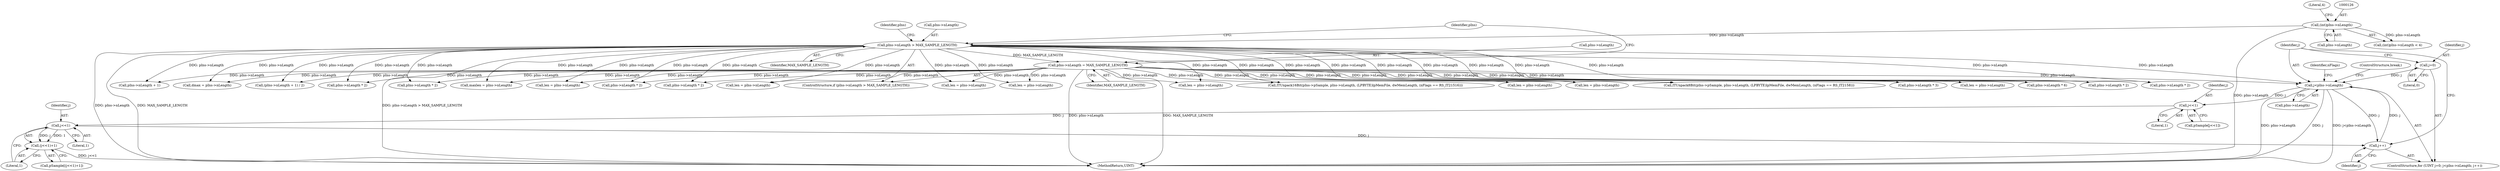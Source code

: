 digraph "0_gstreamer_bc2cdd57d549ab3ba59782e9b395d0cd683fd3ac@pointer" {
"1001368" [label="(Call,j<pIns->nLength)"];
"1001365" [label="(Call,j=0)"];
"1001373" [label="(Call,j++)"];
"1001468" [label="(Call,j<<1)"];
"1001460" [label="(Call,j<<1)"];
"1001368" [label="(Call,j<pIns->nLength)"];
"1000141" [label="(Call,pIns->nLength = MAX_SAMPLE_LENGTH)"];
"1000136" [label="(Call,pIns->nLength > MAX_SAMPLE_LENGTH)"];
"1000125" [label="(Call,(int)pIns->nLength)"];
"1001467" [label="(Call,(j<<1)+1)"];
"1000125" [label="(Call,(int)pIns->nLength)"];
"1001370" [label="(Call,pIns->nLength)"];
"1001366" [label="(Identifier,j)"];
"1001469" [label="(Identifier,j)"];
"1000998" [label="(Call,len = pIns->nLength)"];
"1001473" [label="(ControlStructure,break;)"];
"1000302" [label="(Call,(pIns->nLength + 1) / 2)"];
"1001468" [label="(Call,j<<1)"];
"1001700" [label="(Call,pIns->nLength * 6)"];
"1000141" [label="(Call,pIns->nLength = MAX_SAMPLE_LENGTH)"];
"1001089" [label="(Call,len = pIns->nLength)"];
"1000838" [label="(Call,len = pIns->nLength)"];
"1000202" [label="(Call,len = pIns->nLength)"];
"1000137" [label="(Call,pIns->nLength)"];
"1001368" [label="(Call,j<pIns->nLength)"];
"1001460" [label="(Call,j<<1)"];
"1001465" [label="(Call,pSample[(j<<1)+1])"];
"1000723" [label="(Call,len = pIns->nLength)"];
"1000303" [label="(Call,pIns->nLength + 1)"];
"1000127" [label="(Call,pIns->nLength)"];
"1000136" [label="(Call,pIns->nLength > MAX_SAMPLE_LENGTH)"];
"1002047" [label="(MethodReturn,UINT)"];
"1000145" [label="(Identifier,MAX_SAMPLE_LENGTH)"];
"1001380" [label="(Identifier,nFlags)"];
"1001995" [label="(Call,len = pIns->nLength)"];
"1000248" [label="(Call,len = pIns->nLength)"];
"1001367" [label="(Literal,0)"];
"1001529" [label="(Call,pIns->nLength * 3)"];
"1001369" [label="(Identifier,j)"];
"1001485" [label="(Call,maxlen = pIns->nLength)"];
"1001906" [label="(Call,len = pIns->nLength)"];
"1001374" [label="(Identifier,j)"];
"1001363" [label="(ControlStructure,for (UINT j=0; j<pIns->nLength; j++))"];
"1000401" [label="(Call,pIns->nLength * 2)"];
"1001467" [label="(Call,(j<<1)+1)"];
"1000622" [label="(Call,pIns->nLength * 2)"];
"1000124" [label="(Call,(int)pIns->nLength < 4)"];
"1000148" [label="(Identifier,pIns)"];
"1001212" [label="(Call,dmax = pIns->nLength)"];
"1000459" [label="(Call,pIns->nLength * 2)"];
"1001461" [label="(Identifier,j)"];
"1000142" [label="(Call,pIns->nLength)"];
"1000130" [label="(Literal,4)"];
"1001458" [label="(Call,pSample[j<<1])"];
"1000509" [label="(Call,pIns->nLength * 2)"];
"1000140" [label="(Identifier,MAX_SAMPLE_LENGTH)"];
"1000967" [label="(Call,ITUnpack16Bit(pIns->pSample, pIns->nLength, (LPBYTE)lpMemFile, dwMemLength, (nFlags == RS_IT21516)))"];
"1000952" [label="(Call,ITUnpack8Bit(pIns->pSample, pIns->nLength, (LPBYTE)lpMemFile, dwMemLength, (nFlags == RS_IT2158)))"];
"1001241" [label="(Call,pIns->nLength * 2)"];
"1001471" [label="(Literal,1)"];
"1000143" [label="(Identifier,pIns)"];
"1000573" [label="(Call,pIns->nLength * 2)"];
"1001462" [label="(Literal,1)"];
"1001365" [label="(Call,j=0)"];
"1001470" [label="(Literal,1)"];
"1001373" [label="(Call,j++)"];
"1000135" [label="(ControlStructure,if (pIns->nLength > MAX_SAMPLE_LENGTH))"];
"1001368" -> "1001363"  [label="AST: "];
"1001368" -> "1001370"  [label="CFG: "];
"1001369" -> "1001368"  [label="AST: "];
"1001370" -> "1001368"  [label="AST: "];
"1001380" -> "1001368"  [label="CFG: "];
"1001473" -> "1001368"  [label="CFG: "];
"1001368" -> "1002047"  [label="DDG: pIns->nLength"];
"1001368" -> "1002047"  [label="DDG: j"];
"1001368" -> "1002047"  [label="DDG: j<pIns->nLength"];
"1001365" -> "1001368"  [label="DDG: j"];
"1001373" -> "1001368"  [label="DDG: j"];
"1000141" -> "1001368"  [label="DDG: pIns->nLength"];
"1000136" -> "1001368"  [label="DDG: pIns->nLength"];
"1001368" -> "1001373"  [label="DDG: j"];
"1001368" -> "1001460"  [label="DDG: j"];
"1001365" -> "1001363"  [label="AST: "];
"1001365" -> "1001367"  [label="CFG: "];
"1001366" -> "1001365"  [label="AST: "];
"1001367" -> "1001365"  [label="AST: "];
"1001369" -> "1001365"  [label="CFG: "];
"1001373" -> "1001363"  [label="AST: "];
"1001373" -> "1001374"  [label="CFG: "];
"1001374" -> "1001373"  [label="AST: "];
"1001369" -> "1001373"  [label="CFG: "];
"1001468" -> "1001373"  [label="DDG: j"];
"1001468" -> "1001467"  [label="AST: "];
"1001468" -> "1001470"  [label="CFG: "];
"1001469" -> "1001468"  [label="AST: "];
"1001470" -> "1001468"  [label="AST: "];
"1001471" -> "1001468"  [label="CFG: "];
"1001468" -> "1001467"  [label="DDG: j"];
"1001468" -> "1001467"  [label="DDG: 1"];
"1001460" -> "1001468"  [label="DDG: j"];
"1001460" -> "1001458"  [label="AST: "];
"1001460" -> "1001462"  [label="CFG: "];
"1001461" -> "1001460"  [label="AST: "];
"1001462" -> "1001460"  [label="AST: "];
"1001458" -> "1001460"  [label="CFG: "];
"1000141" -> "1000135"  [label="AST: "];
"1000141" -> "1000145"  [label="CFG: "];
"1000142" -> "1000141"  [label="AST: "];
"1000145" -> "1000141"  [label="AST: "];
"1000148" -> "1000141"  [label="CFG: "];
"1000141" -> "1002047"  [label="DDG: pIns->nLength"];
"1000141" -> "1002047"  [label="DDG: MAX_SAMPLE_LENGTH"];
"1000136" -> "1000141"  [label="DDG: MAX_SAMPLE_LENGTH"];
"1000141" -> "1000202"  [label="DDG: pIns->nLength"];
"1000141" -> "1000248"  [label="DDG: pIns->nLength"];
"1000141" -> "1000302"  [label="DDG: pIns->nLength"];
"1000141" -> "1000303"  [label="DDG: pIns->nLength"];
"1000141" -> "1000401"  [label="DDG: pIns->nLength"];
"1000141" -> "1000459"  [label="DDG: pIns->nLength"];
"1000141" -> "1000509"  [label="DDG: pIns->nLength"];
"1000141" -> "1000573"  [label="DDG: pIns->nLength"];
"1000141" -> "1000622"  [label="DDG: pIns->nLength"];
"1000141" -> "1000723"  [label="DDG: pIns->nLength"];
"1000141" -> "1000838"  [label="DDG: pIns->nLength"];
"1000141" -> "1000952"  [label="DDG: pIns->nLength"];
"1000141" -> "1000967"  [label="DDG: pIns->nLength"];
"1000141" -> "1000998"  [label="DDG: pIns->nLength"];
"1000141" -> "1001089"  [label="DDG: pIns->nLength"];
"1000141" -> "1001212"  [label="DDG: pIns->nLength"];
"1000141" -> "1001241"  [label="DDG: pIns->nLength"];
"1000141" -> "1001485"  [label="DDG: pIns->nLength"];
"1000141" -> "1001529"  [label="DDG: pIns->nLength"];
"1000141" -> "1001700"  [label="DDG: pIns->nLength"];
"1000141" -> "1001906"  [label="DDG: pIns->nLength"];
"1000141" -> "1001995"  [label="DDG: pIns->nLength"];
"1000136" -> "1000135"  [label="AST: "];
"1000136" -> "1000140"  [label="CFG: "];
"1000137" -> "1000136"  [label="AST: "];
"1000140" -> "1000136"  [label="AST: "];
"1000143" -> "1000136"  [label="CFG: "];
"1000148" -> "1000136"  [label="CFG: "];
"1000136" -> "1002047"  [label="DDG: MAX_SAMPLE_LENGTH"];
"1000136" -> "1002047"  [label="DDG: pIns->nLength > MAX_SAMPLE_LENGTH"];
"1000136" -> "1002047"  [label="DDG: pIns->nLength"];
"1000125" -> "1000136"  [label="DDG: pIns->nLength"];
"1000136" -> "1000202"  [label="DDG: pIns->nLength"];
"1000136" -> "1000248"  [label="DDG: pIns->nLength"];
"1000136" -> "1000302"  [label="DDG: pIns->nLength"];
"1000136" -> "1000303"  [label="DDG: pIns->nLength"];
"1000136" -> "1000401"  [label="DDG: pIns->nLength"];
"1000136" -> "1000459"  [label="DDG: pIns->nLength"];
"1000136" -> "1000509"  [label="DDG: pIns->nLength"];
"1000136" -> "1000573"  [label="DDG: pIns->nLength"];
"1000136" -> "1000622"  [label="DDG: pIns->nLength"];
"1000136" -> "1000723"  [label="DDG: pIns->nLength"];
"1000136" -> "1000838"  [label="DDG: pIns->nLength"];
"1000136" -> "1000952"  [label="DDG: pIns->nLength"];
"1000136" -> "1000967"  [label="DDG: pIns->nLength"];
"1000136" -> "1000998"  [label="DDG: pIns->nLength"];
"1000136" -> "1001089"  [label="DDG: pIns->nLength"];
"1000136" -> "1001212"  [label="DDG: pIns->nLength"];
"1000136" -> "1001241"  [label="DDG: pIns->nLength"];
"1000136" -> "1001485"  [label="DDG: pIns->nLength"];
"1000136" -> "1001529"  [label="DDG: pIns->nLength"];
"1000136" -> "1001700"  [label="DDG: pIns->nLength"];
"1000136" -> "1001906"  [label="DDG: pIns->nLength"];
"1000136" -> "1001995"  [label="DDG: pIns->nLength"];
"1000125" -> "1000124"  [label="AST: "];
"1000125" -> "1000127"  [label="CFG: "];
"1000126" -> "1000125"  [label="AST: "];
"1000127" -> "1000125"  [label="AST: "];
"1000130" -> "1000125"  [label="CFG: "];
"1000125" -> "1002047"  [label="DDG: pIns->nLength"];
"1000125" -> "1000124"  [label="DDG: pIns->nLength"];
"1001467" -> "1001465"  [label="AST: "];
"1001467" -> "1001471"  [label="CFG: "];
"1001471" -> "1001467"  [label="AST: "];
"1001465" -> "1001467"  [label="CFG: "];
"1001467" -> "1002047"  [label="DDG: j<<1"];
}

